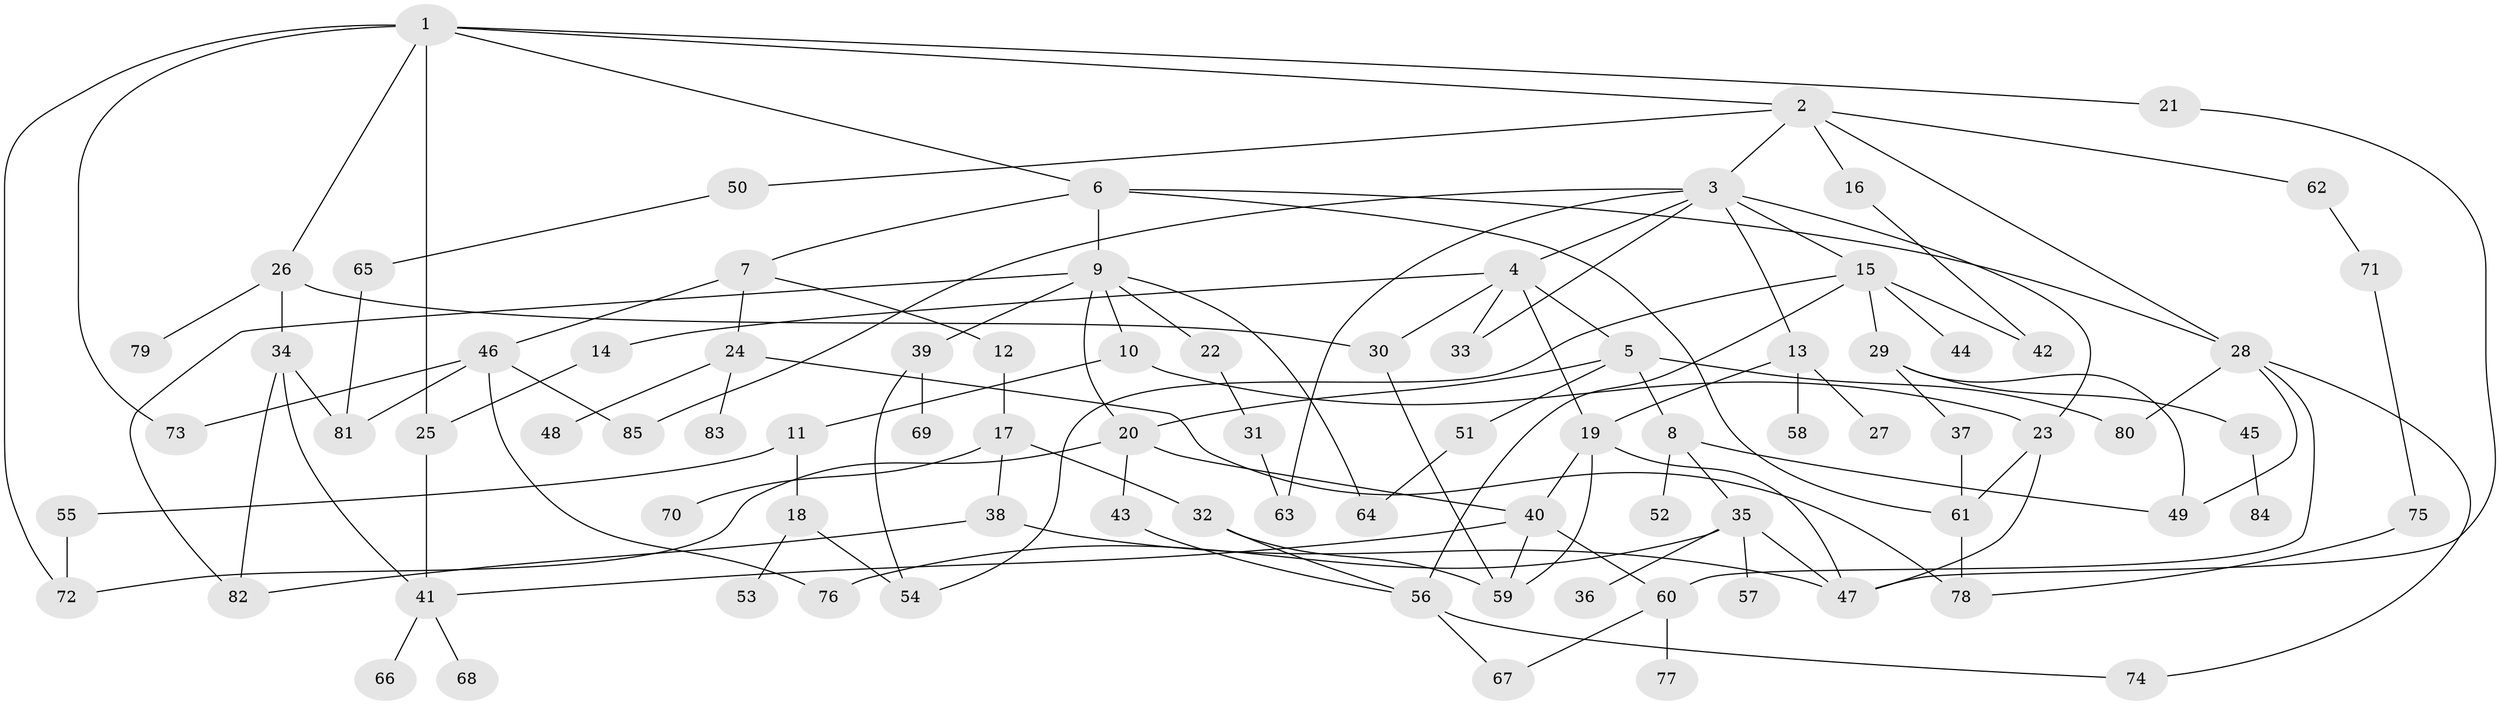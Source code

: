 // coarse degree distribution, {16: 0.029411764705882353, 14: 0.029411764705882353, 6: 0.058823529411764705, 4: 0.08823529411764706, 3: 0.11764705882352941, 2: 0.2647058823529412, 9: 0.029411764705882353, 5: 0.058823529411764705, 1: 0.3235294117647059}
// Generated by graph-tools (version 1.1) at 2025/16/03/04/25 18:16:49]
// undirected, 85 vertices, 127 edges
graph export_dot {
graph [start="1"]
  node [color=gray90,style=filled];
  1;
  2;
  3;
  4;
  5;
  6;
  7;
  8;
  9;
  10;
  11;
  12;
  13;
  14;
  15;
  16;
  17;
  18;
  19;
  20;
  21;
  22;
  23;
  24;
  25;
  26;
  27;
  28;
  29;
  30;
  31;
  32;
  33;
  34;
  35;
  36;
  37;
  38;
  39;
  40;
  41;
  42;
  43;
  44;
  45;
  46;
  47;
  48;
  49;
  50;
  51;
  52;
  53;
  54;
  55;
  56;
  57;
  58;
  59;
  60;
  61;
  62;
  63;
  64;
  65;
  66;
  67;
  68;
  69;
  70;
  71;
  72;
  73;
  74;
  75;
  76;
  77;
  78;
  79;
  80;
  81;
  82;
  83;
  84;
  85;
  1 -- 2;
  1 -- 6;
  1 -- 21;
  1 -- 26;
  1 -- 72;
  1 -- 73;
  1 -- 25;
  2 -- 3;
  2 -- 16;
  2 -- 28;
  2 -- 50;
  2 -- 62;
  3 -- 4;
  3 -- 13;
  3 -- 15;
  3 -- 23;
  3 -- 33;
  3 -- 63;
  3 -- 85;
  4 -- 5;
  4 -- 14;
  4 -- 19;
  4 -- 33;
  4 -- 30;
  5 -- 8;
  5 -- 20;
  5 -- 51;
  5 -- 80;
  6 -- 7;
  6 -- 9;
  6 -- 61;
  6 -- 28;
  7 -- 12;
  7 -- 24;
  7 -- 46;
  8 -- 35;
  8 -- 52;
  8 -- 49;
  9 -- 10;
  9 -- 22;
  9 -- 39;
  9 -- 82;
  9 -- 20;
  9 -- 64;
  10 -- 11;
  10 -- 23;
  11 -- 18;
  11 -- 55;
  12 -- 17;
  13 -- 27;
  13 -- 58;
  13 -- 19;
  14 -- 25;
  15 -- 29;
  15 -- 42;
  15 -- 44;
  15 -- 54;
  15 -- 56;
  16 -- 42;
  17 -- 32;
  17 -- 38;
  17 -- 70;
  18 -- 53;
  18 -- 54;
  19 -- 59;
  19 -- 47;
  19 -- 40;
  20 -- 40;
  20 -- 43;
  20 -- 72;
  21 -- 47;
  22 -- 31;
  23 -- 47;
  23 -- 61;
  24 -- 48;
  24 -- 83;
  24 -- 78;
  25 -- 41;
  26 -- 30;
  26 -- 34;
  26 -- 79;
  28 -- 60;
  28 -- 49;
  28 -- 74;
  28 -- 80;
  29 -- 37;
  29 -- 45;
  29 -- 49;
  30 -- 59;
  31 -- 63;
  32 -- 59;
  32 -- 56;
  34 -- 41;
  34 -- 81;
  34 -- 82;
  35 -- 36;
  35 -- 57;
  35 -- 76;
  35 -- 47;
  37 -- 61;
  38 -- 82;
  38 -- 47;
  39 -- 69;
  39 -- 54;
  40 -- 59;
  40 -- 41;
  40 -- 60;
  41 -- 66;
  41 -- 68;
  43 -- 56;
  45 -- 84;
  46 -- 85;
  46 -- 73;
  46 -- 81;
  46 -- 76;
  50 -- 65;
  51 -- 64;
  55 -- 72;
  56 -- 67;
  56 -- 74;
  60 -- 77;
  60 -- 67;
  61 -- 78;
  62 -- 71;
  65 -- 81;
  71 -- 75;
  75 -- 78;
}
